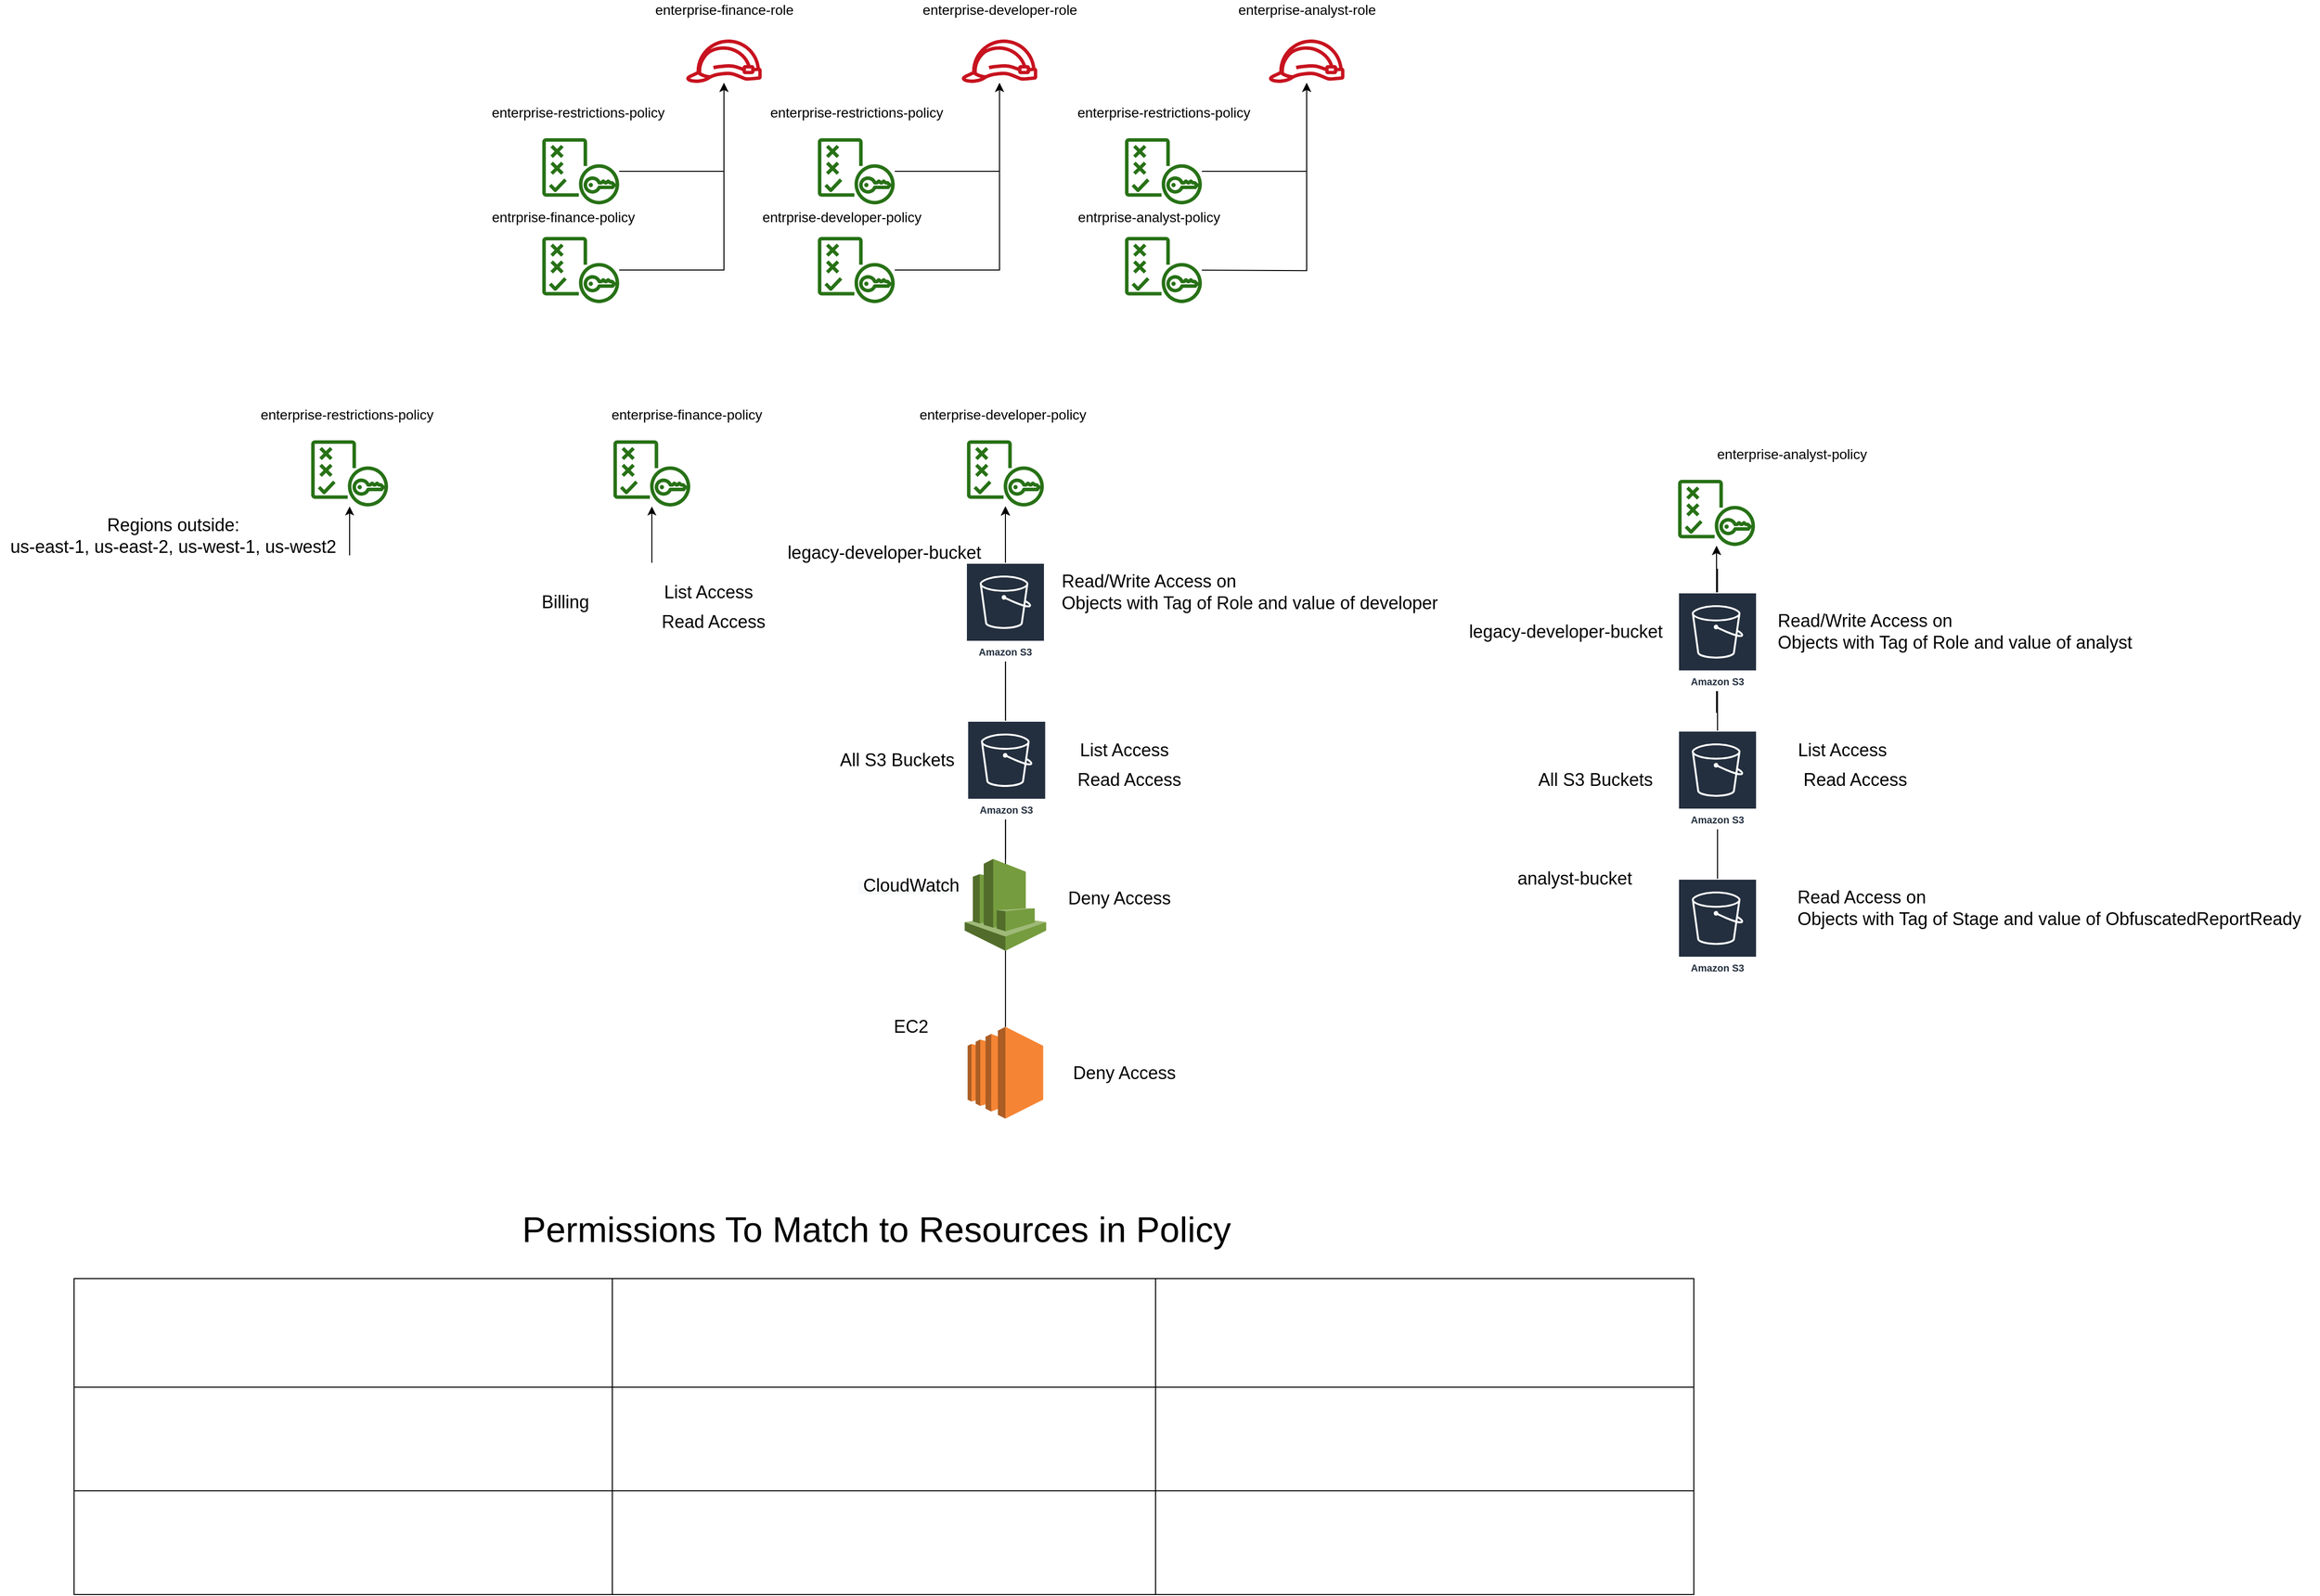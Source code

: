 <mxfile version="16.2.2" type="device"><diagram id="w5K821oeTz1awAXGshNC" name="Page-1"><mxGraphModel dx="4920" dy="1602" grid="1" gridSize="10" guides="1" tooltips="1" connect="1" arrows="1" fold="1" page="1" pageScale="1" pageWidth="850" pageHeight="1100" math="0" shadow="0"><root><mxCell id="0"/><mxCell id="1" parent="0"/><mxCell id="CtiDj0RwR12A_qyLrrcz-13" value="" style="shape=table;html=1;whiteSpace=wrap;startSize=0;container=1;collapsible=0;childLayout=tableLayout;" parent="1" vertex="1"><mxGeometry x="-1665" y="1395" width="1640" height="320" as="geometry"/></mxCell><mxCell id="CtiDj0RwR12A_qyLrrcz-18" value="" style="shape=partialRectangle;html=1;whiteSpace=wrap;collapsible=0;dropTarget=0;pointerEvents=0;fillColor=none;top=0;left=0;bottom=0;right=0;points=[[0,0.5],[1,0.5]];portConstraint=eastwest;" parent="CtiDj0RwR12A_qyLrrcz-13" vertex="1"><mxGeometry width="1640" height="110" as="geometry"/></mxCell><mxCell id="CtiDj0RwR12A_qyLrrcz-19" value="" style="shape=partialRectangle;html=1;whiteSpace=wrap;connectable=0;overflow=hidden;fillColor=none;top=0;left=0;bottom=0;right=0;" parent="CtiDj0RwR12A_qyLrrcz-18" vertex="1"><mxGeometry width="545" height="110" as="geometry"><mxRectangle width="545" height="110" as="alternateBounds"/></mxGeometry></mxCell><mxCell id="CtiDj0RwR12A_qyLrrcz-20" value="" style="shape=partialRectangle;html=1;whiteSpace=wrap;connectable=0;overflow=hidden;fillColor=none;top=0;left=0;bottom=0;right=0;" parent="CtiDj0RwR12A_qyLrrcz-18" vertex="1"><mxGeometry x="545" width="550" height="110" as="geometry"><mxRectangle width="550" height="110" as="alternateBounds"/></mxGeometry></mxCell><mxCell id="CtiDj0RwR12A_qyLrrcz-21" value="" style="shape=partialRectangle;html=1;whiteSpace=wrap;connectable=0;overflow=hidden;fillColor=none;top=0;left=0;bottom=0;right=0;" parent="CtiDj0RwR12A_qyLrrcz-18" vertex="1"><mxGeometry x="1095" width="545" height="110" as="geometry"><mxRectangle width="545" height="110" as="alternateBounds"/></mxGeometry></mxCell><mxCell id="CtiDj0RwR12A_qyLrrcz-22" value="" style="shape=partialRectangle;html=1;whiteSpace=wrap;collapsible=0;dropTarget=0;pointerEvents=0;fillColor=none;top=0;left=0;bottom=0;right=0;points=[[0,0.5],[1,0.5]];portConstraint=eastwest;" parent="CtiDj0RwR12A_qyLrrcz-13" vertex="1"><mxGeometry y="110" width="1640" height="105" as="geometry"/></mxCell><mxCell id="CtiDj0RwR12A_qyLrrcz-23" value="" style="shape=partialRectangle;html=1;whiteSpace=wrap;connectable=0;overflow=hidden;fillColor=none;top=0;left=0;bottom=0;right=0;" parent="CtiDj0RwR12A_qyLrrcz-22" vertex="1"><mxGeometry width="545" height="105" as="geometry"><mxRectangle width="545" height="105" as="alternateBounds"/></mxGeometry></mxCell><mxCell id="CtiDj0RwR12A_qyLrrcz-24" value="" style="shape=partialRectangle;html=1;whiteSpace=wrap;connectable=0;overflow=hidden;fillColor=none;top=0;left=0;bottom=0;right=0;" parent="CtiDj0RwR12A_qyLrrcz-22" vertex="1"><mxGeometry x="545" width="550" height="105" as="geometry"><mxRectangle width="550" height="105" as="alternateBounds"/></mxGeometry></mxCell><mxCell id="CtiDj0RwR12A_qyLrrcz-25" value="" style="shape=partialRectangle;html=1;whiteSpace=wrap;connectable=0;overflow=hidden;fillColor=none;top=0;left=0;bottom=0;right=0;" parent="CtiDj0RwR12A_qyLrrcz-22" vertex="1"><mxGeometry x="1095" width="545" height="105" as="geometry"><mxRectangle width="545" height="105" as="alternateBounds"/></mxGeometry></mxCell><mxCell id="CtiDj0RwR12A_qyLrrcz-14" value="" style="shape=partialRectangle;html=1;whiteSpace=wrap;collapsible=0;dropTarget=0;pointerEvents=0;fillColor=none;top=0;left=0;bottom=0;right=0;points=[[0,0.5],[1,0.5]];portConstraint=eastwest;" parent="CtiDj0RwR12A_qyLrrcz-13" vertex="1"><mxGeometry y="215" width="1640" height="105" as="geometry"/></mxCell><mxCell id="CtiDj0RwR12A_qyLrrcz-15" value="" style="shape=partialRectangle;html=1;whiteSpace=wrap;connectable=0;overflow=hidden;fillColor=none;top=0;left=0;bottom=0;right=0;" parent="CtiDj0RwR12A_qyLrrcz-14" vertex="1"><mxGeometry width="545" height="105" as="geometry"><mxRectangle width="545" height="105" as="alternateBounds"/></mxGeometry></mxCell><mxCell id="CtiDj0RwR12A_qyLrrcz-16" value="" style="shape=partialRectangle;html=1;whiteSpace=wrap;connectable=0;overflow=hidden;fillColor=none;top=0;left=0;bottom=0;right=0;" parent="CtiDj0RwR12A_qyLrrcz-14" vertex="1"><mxGeometry x="545" width="550" height="105" as="geometry"><mxRectangle width="550" height="105" as="alternateBounds"/></mxGeometry></mxCell><mxCell id="CtiDj0RwR12A_qyLrrcz-17" value="" style="shape=partialRectangle;html=1;whiteSpace=wrap;connectable=0;overflow=hidden;fillColor=none;top=0;left=0;bottom=0;right=0;" parent="CtiDj0RwR12A_qyLrrcz-14" vertex="1"><mxGeometry x="1095" width="545" height="105" as="geometry"><mxRectangle width="545" height="105" as="alternateBounds"/></mxGeometry></mxCell><mxCell id="ErIYv4OMnf4zSdU8zCp9-1" value="" style="outlineConnect=0;fontColor=#232F3E;gradientColor=none;fillColor=#C7131F;strokeColor=none;dashed=0;verticalLabelPosition=bottom;verticalAlign=top;align=center;html=1;fontSize=12;fontStyle=0;aspect=fixed;pointerEvents=1;shape=mxgraph.aws4.role;" parent="1" vertex="1"><mxGeometry x="-1046" y="140" width="78" height="44" as="geometry"/></mxCell><mxCell id="ErIYv4OMnf4zSdU8zCp9-23" style="edgeStyle=orthogonalEdgeStyle;rounded=0;orthogonalLoop=1;jettySize=auto;html=1;" parent="1" source="ErIYv4OMnf4zSdU8zCp9-4" target="ErIYv4OMnf4zSdU8zCp9-1" edge="1"><mxGeometry relative="1" as="geometry"><mxPoint x="-1007" y="200" as="targetPoint"/></mxGeometry></mxCell><mxCell id="ErIYv4OMnf4zSdU8zCp9-4" value="" style="outlineConnect=0;fontColor=#232F3E;gradientColor=none;fillColor=#277116;strokeColor=none;dashed=0;verticalLabelPosition=bottom;verticalAlign=top;align=center;html=1;fontSize=12;fontStyle=0;aspect=fixed;pointerEvents=1;shape=mxgraph.aws4.policy;" parent="1" vertex="1"><mxGeometry x="-1191" y="340" width="78" height="67" as="geometry"/></mxCell><mxCell id="ErIYv4OMnf4zSdU8zCp9-21" style="edgeStyle=orthogonalEdgeStyle;rounded=0;orthogonalLoop=1;jettySize=auto;html=1;" parent="1" source="ErIYv4OMnf4zSdU8zCp9-7" target="ErIYv4OMnf4zSdU8zCp9-1" edge="1"><mxGeometry relative="1" as="geometry"/></mxCell><mxCell id="ErIYv4OMnf4zSdU8zCp9-7" value="" style="outlineConnect=0;fontColor=#232F3E;gradientColor=none;fillColor=#277116;strokeColor=none;dashed=0;verticalLabelPosition=bottom;verticalAlign=top;align=center;html=1;fontSize=12;fontStyle=0;aspect=fixed;pointerEvents=1;shape=mxgraph.aws4.policy;" parent="1" vertex="1"><mxGeometry x="-1191" y="240" width="78" height="67" as="geometry"/></mxCell><mxCell id="ErIYv4OMnf4zSdU8zCp9-12" value="&lt;font style=&quot;font-size: 14px&quot;&gt;entrprise-finance-policy&lt;/font&gt;" style="text;html=1;align=center;verticalAlign=middle;resizable=0;points=[];autosize=1;" parent="1" vertex="1"><mxGeometry x="-1250" y="310" width="160" height="20" as="geometry"/></mxCell><mxCell id="ErIYv4OMnf4zSdU8zCp9-18" value="&lt;span style=&quot;font-size: 14px&quot;&gt;enterprise-restrictions-policy&lt;/span&gt;" style="text;html=1;align=center;verticalAlign=middle;resizable=0;points=[];autosize=1;" parent="1" vertex="1"><mxGeometry x="-1250" y="204" width="190" height="20" as="geometry"/></mxCell><mxCell id="ErIYv4OMnf4zSdU8zCp9-24" value="&lt;span style=&quot;font-size: 14px&quot;&gt;enterprise-finance-role&lt;/span&gt;" style="text;html=1;align=center;verticalAlign=middle;resizable=0;points=[];autosize=1;" parent="1" vertex="1"><mxGeometry x="-1087" y="100" width="160" height="20" as="geometry"/></mxCell><mxCell id="ErIYv4OMnf4zSdU8zCp9-25" value="" style="outlineConnect=0;fontColor=#232F3E;gradientColor=none;fillColor=#C7131F;strokeColor=none;dashed=0;verticalLabelPosition=bottom;verticalAlign=top;align=center;html=1;fontSize=12;fontStyle=0;aspect=fixed;pointerEvents=1;shape=mxgraph.aws4.role;" parent="1" vertex="1"><mxGeometry x="-767" y="140" width="78" height="44" as="geometry"/></mxCell><mxCell id="ErIYv4OMnf4zSdU8zCp9-26" style="edgeStyle=orthogonalEdgeStyle;rounded=0;orthogonalLoop=1;jettySize=auto;html=1;" parent="1" source="ErIYv4OMnf4zSdU8zCp9-27" target="ErIYv4OMnf4zSdU8zCp9-25" edge="1"><mxGeometry relative="1" as="geometry"><mxPoint x="-728" y="200" as="targetPoint"/></mxGeometry></mxCell><mxCell id="ErIYv4OMnf4zSdU8zCp9-27" value="" style="outlineConnect=0;fontColor=#232F3E;gradientColor=none;fillColor=#277116;strokeColor=none;dashed=0;verticalLabelPosition=bottom;verticalAlign=top;align=center;html=1;fontSize=12;fontStyle=0;aspect=fixed;pointerEvents=1;shape=mxgraph.aws4.policy;" parent="1" vertex="1"><mxGeometry x="-912" y="340" width="78" height="67" as="geometry"/></mxCell><mxCell id="ErIYv4OMnf4zSdU8zCp9-28" style="edgeStyle=orthogonalEdgeStyle;rounded=0;orthogonalLoop=1;jettySize=auto;html=1;" parent="1" source="ErIYv4OMnf4zSdU8zCp9-29" target="ErIYv4OMnf4zSdU8zCp9-25" edge="1"><mxGeometry relative="1" as="geometry"/></mxCell><mxCell id="ErIYv4OMnf4zSdU8zCp9-29" value="" style="outlineConnect=0;fontColor=#232F3E;gradientColor=none;fillColor=#277116;strokeColor=none;dashed=0;verticalLabelPosition=bottom;verticalAlign=top;align=center;html=1;fontSize=12;fontStyle=0;aspect=fixed;pointerEvents=1;shape=mxgraph.aws4.policy;" parent="1" vertex="1"><mxGeometry x="-912" y="240" width="78" height="67" as="geometry"/></mxCell><mxCell id="ErIYv4OMnf4zSdU8zCp9-30" value="&lt;font style=&quot;font-size: 14px&quot;&gt;entrprise-developer-policy&lt;/font&gt;" style="text;html=1;align=center;verticalAlign=middle;resizable=0;points=[];autosize=1;" parent="1" vertex="1"><mxGeometry x="-978" y="310" width="180" height="20" as="geometry"/></mxCell><mxCell id="ErIYv4OMnf4zSdU8zCp9-31" value="&lt;span style=&quot;font-size: 14px&quot;&gt;enterprise-restrictions-policy&lt;/span&gt;" style="text;html=1;align=center;verticalAlign=middle;resizable=0;points=[];autosize=1;" parent="1" vertex="1"><mxGeometry x="-968" y="204" width="190" height="20" as="geometry"/></mxCell><mxCell id="ErIYv4OMnf4zSdU8zCp9-32" value="&lt;span style=&quot;font-size: 14px&quot;&gt;enterprise-developer-role&lt;/span&gt;" style="text;html=1;align=center;verticalAlign=middle;resizable=0;points=[];autosize=1;" parent="1" vertex="1"><mxGeometry x="-813" y="100" width="170" height="20" as="geometry"/></mxCell><mxCell id="ErIYv4OMnf4zSdU8zCp9-33" value="" style="outlineConnect=0;fontColor=#232F3E;gradientColor=none;fillColor=#C7131F;strokeColor=none;dashed=0;verticalLabelPosition=bottom;verticalAlign=top;align=center;html=1;fontSize=12;fontStyle=0;aspect=fixed;pointerEvents=1;shape=mxgraph.aws4.role;" parent="1" vertex="1"><mxGeometry x="-456" y="140" width="78" height="44" as="geometry"/></mxCell><mxCell id="ErIYv4OMnf4zSdU8zCp9-34" style="edgeStyle=orthogonalEdgeStyle;rounded=0;orthogonalLoop=1;jettySize=auto;html=1;" parent="1" target="ErIYv4OMnf4zSdU8zCp9-33" edge="1"><mxGeometry relative="1" as="geometry"><mxPoint x="-417" y="200" as="targetPoint"/><mxPoint x="-523.167" y="373.571" as="sourcePoint"/></mxGeometry></mxCell><mxCell id="ErIYv4OMnf4zSdU8zCp9-35" style="edgeStyle=orthogonalEdgeStyle;rounded=0;orthogonalLoop=1;jettySize=auto;html=1;" parent="1" source="ErIYv4OMnf4zSdU8zCp9-36" target="ErIYv4OMnf4zSdU8zCp9-33" edge="1"><mxGeometry relative="1" as="geometry"/></mxCell><mxCell id="ErIYv4OMnf4zSdU8zCp9-36" value="" style="outlineConnect=0;fontColor=#232F3E;gradientColor=none;fillColor=#277116;strokeColor=none;dashed=0;verticalLabelPosition=bottom;verticalAlign=top;align=center;html=1;fontSize=12;fontStyle=0;aspect=fixed;pointerEvents=1;shape=mxgraph.aws4.policy;" parent="1" vertex="1"><mxGeometry x="-601" y="240" width="78" height="67" as="geometry"/></mxCell><mxCell id="ErIYv4OMnf4zSdU8zCp9-37" value="&lt;font style=&quot;font-size: 14px&quot;&gt;entrprise-analyst-policy&lt;/font&gt;" style="text;html=1;align=center;verticalAlign=middle;resizable=0;points=[];autosize=1;" parent="1" vertex="1"><mxGeometry x="-657" y="310" width="160" height="20" as="geometry"/></mxCell><mxCell id="ErIYv4OMnf4zSdU8zCp9-38" value="&lt;span style=&quot;font-size: 14px&quot;&gt;enterprise-restrictions-policy&lt;/span&gt;" style="text;html=1;align=center;verticalAlign=middle;resizable=0;points=[];autosize=1;" parent="1" vertex="1"><mxGeometry x="-657" y="204" width="190" height="20" as="geometry"/></mxCell><mxCell id="ErIYv4OMnf4zSdU8zCp9-39" value="&lt;span style=&quot;font-size: 14px&quot;&gt;enterprise-analyst-role&lt;/span&gt;" style="text;html=1;align=center;verticalAlign=middle;resizable=0;points=[];autosize=1;" parent="1" vertex="1"><mxGeometry x="-492" y="100" width="150" height="20" as="geometry"/></mxCell><mxCell id="ErIYv4OMnf4zSdU8zCp9-40" value="" style="outlineConnect=0;fontColor=#232F3E;gradientColor=none;fillColor=#277116;strokeColor=none;dashed=0;verticalLabelPosition=bottom;verticalAlign=top;align=center;html=1;fontSize=12;fontStyle=0;aspect=fixed;pointerEvents=1;shape=mxgraph.aws4.policy;" parent="1" vertex="1"><mxGeometry x="-601" y="340" width="78" height="67" as="geometry"/></mxCell><mxCell id="ErIYv4OMnf4zSdU8zCp9-41" value="" style="outlineConnect=0;fontColor=#232F3E;gradientColor=none;fillColor=#277116;strokeColor=none;dashed=0;verticalLabelPosition=bottom;verticalAlign=top;align=center;html=1;fontSize=12;fontStyle=0;aspect=fixed;pointerEvents=1;shape=mxgraph.aws4.policy;" parent="1" vertex="1"><mxGeometry x="-1425" y="546" width="78" height="67" as="geometry"/></mxCell><mxCell id="ErIYv4OMnf4zSdU8zCp9-42" value="&lt;span style=&quot;font-size: 14px&quot;&gt;enterprise-restrictions-policy&lt;/span&gt;" style="text;html=1;align=center;verticalAlign=middle;resizable=0;points=[];autosize=1;" parent="1" vertex="1"><mxGeometry x="-1484" y="510" width="190" height="20" as="geometry"/></mxCell><mxCell id="ErIYv4OMnf4zSdU8zCp9-45" value="" style="outlineConnect=0;fontColor=#232F3E;gradientColor=none;fillColor=#277116;strokeColor=none;dashed=0;verticalLabelPosition=bottom;verticalAlign=top;align=center;html=1;fontSize=12;fontStyle=0;aspect=fixed;pointerEvents=1;shape=mxgraph.aws4.policy;" parent="1" vertex="1"><mxGeometry x="-1119" y="546" width="78" height="67" as="geometry"/></mxCell><mxCell id="ErIYv4OMnf4zSdU8zCp9-46" value="&lt;span style=&quot;font-size: 14px&quot;&gt;enterprise-finance-policy&lt;/span&gt;" style="text;html=1;align=center;verticalAlign=middle;resizable=0;points=[];autosize=1;" parent="1" vertex="1"><mxGeometry x="-1130" y="510" width="170" height="20" as="geometry"/></mxCell><mxCell id="ErIYv4OMnf4zSdU8zCp9-47" value="" style="outlineConnect=0;fontColor=#232F3E;gradientColor=none;fillColor=#277116;strokeColor=none;dashed=0;verticalLabelPosition=bottom;verticalAlign=top;align=center;html=1;fontSize=12;fontStyle=0;aspect=fixed;pointerEvents=1;shape=mxgraph.aws4.policy;" parent="1" vertex="1"><mxGeometry x="-761" y="546" width="78" height="67" as="geometry"/></mxCell><mxCell id="ErIYv4OMnf4zSdU8zCp9-48" value="&lt;span style=&quot;font-size: 14px&quot;&gt;enterprise-developer-policy&lt;/span&gt;" style="text;html=1;align=center;verticalAlign=middle;resizable=0;points=[];autosize=1;" parent="1" vertex="1"><mxGeometry x="-815" y="510" width="180" height="20" as="geometry"/></mxCell><mxCell id="ErIYv4OMnf4zSdU8zCp9-49" value="" style="outlineConnect=0;fontColor=#232F3E;gradientColor=none;fillColor=#277116;strokeColor=none;dashed=0;verticalLabelPosition=bottom;verticalAlign=top;align=center;html=1;fontSize=12;fontStyle=0;aspect=fixed;pointerEvents=1;shape=mxgraph.aws4.policy;" parent="1" vertex="1"><mxGeometry x="-41" y="586" width="78" height="67" as="geometry"/></mxCell><mxCell id="ErIYv4OMnf4zSdU8zCp9-50" value="&lt;span style=&quot;font-size: 14px&quot;&gt;enterprise-analyst-policy&lt;/span&gt;" style="text;html=1;align=center;verticalAlign=middle;resizable=0;points=[];autosize=1;" parent="1" vertex="1"><mxGeometry x="-11" y="550" width="170" height="20" as="geometry"/></mxCell><mxCell id="ErIYv4OMnf4zSdU8zCp9-58" style="edgeStyle=orthogonalEdgeStyle;rounded=0;orthogonalLoop=1;jettySize=auto;html=1;" parent="1" source="ErIYv4OMnf4zSdU8zCp9-55" target="ErIYv4OMnf4zSdU8zCp9-45" edge="1"><mxGeometry relative="1" as="geometry"/></mxCell><mxCell id="ErIYv4OMnf4zSdU8zCp9-55" value="" style="shape=image;html=1;verticalAlign=top;verticalLabelPosition=bottom;labelBackgroundColor=#ffffff;imageAspect=0;aspect=fixed;image=https://cdn0.iconfinder.com/data/icons/duesseldorf/32/invoice.png" parent="1" vertex="1"><mxGeometry x="-1122" y="670" width="84" height="84" as="geometry"/></mxCell><mxCell id="ErIYv4OMnf4zSdU8zCp9-60" value="&lt;font style=&quot;font-size: 18px&quot;&gt;Billing&lt;/font&gt;" style="text;html=1;align=center;verticalAlign=middle;resizable=0;points=[];autosize=1;" parent="1" vertex="1"><mxGeometry x="-1198" y="700" width="60" height="20" as="geometry"/></mxCell><mxCell id="ErIYv4OMnf4zSdU8zCp9-63" style="edgeStyle=orthogonalEdgeStyle;rounded=0;orthogonalLoop=1;jettySize=auto;html=1;" parent="1" source="ErIYv4OMnf4zSdU8zCp9-62" target="ErIYv4OMnf4zSdU8zCp9-47" edge="1"><mxGeometry relative="1" as="geometry"/></mxCell><mxCell id="ErIYv4OMnf4zSdU8zCp9-64" value="&lt;font style=&quot;font-size: 18px&quot;&gt;Read/Write Access on &lt;br&gt;Objects with Tag of Role and value of developer&lt;/font&gt;" style="text;html=1;align=left;verticalAlign=middle;resizable=0;points=[];autosize=1;" parent="1" vertex="1"><mxGeometry x="-667" y="680" width="400" height="40" as="geometry"/></mxCell><mxCell id="ErIYv4OMnf4zSdU8zCp9-66" style="edgeStyle=orthogonalEdgeStyle;rounded=0;orthogonalLoop=1;jettySize=auto;html=1;" parent="1" source="ErIYv4OMnf4zSdU8zCp9-65" target="ErIYv4OMnf4zSdU8zCp9-47" edge="1"><mxGeometry relative="1" as="geometry"><mxPoint x="-722" y="620" as="targetPoint"/></mxGeometry></mxCell><mxCell id="ErIYv4OMnf4zSdU8zCp9-68" value="&lt;font style=&quot;font-size: 18px&quot;&gt;Read Access&lt;/font&gt;" style="text;html=1;align=center;verticalAlign=middle;resizable=0;points=[];autosize=1;" parent="1" vertex="1"><mxGeometry x="-1078" y="720" width="120" height="20" as="geometry"/></mxCell><mxCell id="ErIYv4OMnf4zSdU8zCp9-74" style="edgeStyle=orthogonalEdgeStyle;rounded=0;orthogonalLoop=1;jettySize=auto;html=1;" parent="1" source="ErIYv4OMnf4zSdU8zCp9-65" target="ErIYv4OMnf4zSdU8zCp9-47" edge="1"><mxGeometry relative="1" as="geometry"><mxPoint x="-722" y="990" as="sourcePoint"/></mxGeometry></mxCell><mxCell id="ErIYv4OMnf4zSdU8zCp9-97" style="edgeStyle=orthogonalEdgeStyle;rounded=0;orthogonalLoop=1;jettySize=auto;html=1;" parent="1" source="ErIYv4OMnf4zSdU8zCp9-69" target="ErIYv4OMnf4zSdU8zCp9-47" edge="1"><mxGeometry relative="1" as="geometry"><mxPoint x="-722" y="620" as="targetPoint"/></mxGeometry></mxCell><mxCell id="ErIYv4OMnf4zSdU8zCp9-69" value="" style="outlineConnect=0;dashed=0;verticalLabelPosition=bottom;verticalAlign=top;align=center;html=1;shape=mxgraph.aws3.ec2;fillColor=#F58534;gradientColor=none;" parent="1" vertex="1"><mxGeometry x="-760.25" y="1140" width="76.5" height="93" as="geometry"/></mxCell><mxCell id="ErIYv4OMnf4zSdU8zCp9-62" value="Amazon S3" style="outlineConnect=0;fontColor=#232F3E;gradientColor=none;strokeColor=#ffffff;fillColor=#232F3E;dashed=0;verticalLabelPosition=middle;verticalAlign=bottom;align=center;html=1;whiteSpace=wrap;fontSize=10;fontStyle=1;spacing=3;shape=mxgraph.aws4.productIcon;prIcon=mxgraph.aws4.s3;" parent="1" vertex="1"><mxGeometry x="-762" y="670" width="80" height="100" as="geometry"/></mxCell><mxCell id="ErIYv4OMnf4zSdU8zCp9-77" style="edgeStyle=orthogonalEdgeStyle;rounded=0;orthogonalLoop=1;jettySize=auto;html=1;" parent="1" source="ErIYv4OMnf4zSdU8zCp9-75" target="ErIYv4OMnf4zSdU8zCp9-41" edge="1"><mxGeometry relative="1" as="geometry"/></mxCell><mxCell id="ErIYv4OMnf4zSdU8zCp9-75" value="" style="shape=image;html=1;verticalAlign=top;verticalLabelPosition=bottom;labelBackgroundColor=#ffffff;imageAspect=0;aspect=fixed;image=https://cdn1.iconfinder.com/data/icons/ui-essentials-14/32/UI_Essentials_deny-128.png" parent="1" vertex="1"><mxGeometry x="-1435.5" y="662.5" width="99" height="99" as="geometry"/></mxCell><mxCell id="ErIYv4OMnf4zSdU8zCp9-76" value="&lt;font style=&quot;font-size: 18px&quot;&gt;Regions outside:&lt;br&gt;us-east-1, us-east-2, us-west-1, us-west2&lt;/font&gt;" style="text;html=1;align=center;verticalAlign=middle;resizable=0;points=[];autosize=1;" parent="1" vertex="1"><mxGeometry x="-1740" y="622.5" width="350" height="40" as="geometry"/></mxCell><mxCell id="ErIYv4OMnf4zSdU8zCp9-83" style="edgeStyle=orthogonalEdgeStyle;rounded=0;orthogonalLoop=1;jettySize=auto;html=1;" parent="1" source="ErIYv4OMnf4zSdU8zCp9-81" target="ErIYv4OMnf4zSdU8zCp9-49" edge="1"><mxGeometry relative="1" as="geometry"/></mxCell><mxCell id="ErIYv4OMnf4zSdU8zCp9-82" value="&lt;font style=&quot;font-size: 18px&quot;&gt;Read/Write Access on &lt;br&gt;Objects with Tag of Role and value of analyst&lt;/font&gt;" style="text;html=1;align=left;verticalAlign=middle;resizable=0;points=[];autosize=1;" parent="1" vertex="1"><mxGeometry x="58" y="720" width="370" height="40" as="geometry"/></mxCell><mxCell id="ErIYv4OMnf4zSdU8zCp9-84" value="&lt;font style=&quot;font-size: 18px&quot;&gt;legacy-developer-bucket&lt;/font&gt;" style="text;html=1;align=center;verticalAlign=middle;resizable=0;points=[];autosize=1;" parent="1" vertex="1"><mxGeometry x="-950" y="650" width="210" height="20" as="geometry"/></mxCell><mxCell id="ErIYv4OMnf4zSdU8zCp9-87" style="edgeStyle=orthogonalEdgeStyle;rounded=0;orthogonalLoop=1;jettySize=auto;html=1;" parent="1" source="ErIYv4OMnf4zSdU8zCp9-86" target="ErIYv4OMnf4zSdU8zCp9-49" edge="1"><mxGeometry relative="1" as="geometry"/></mxCell><mxCell id="ErIYv4OMnf4zSdU8zCp9-88" value="&lt;font style=&quot;font-size: 18px&quot;&gt;List Access&lt;/font&gt;" style="text;html=1;align=center;verticalAlign=middle;resizable=0;points=[];autosize=1;" parent="1" vertex="1"><mxGeometry x="-657" y="850" width="110" height="20" as="geometry"/></mxCell><mxCell id="ErIYv4OMnf4zSdU8zCp9-91" style="edgeStyle=orthogonalEdgeStyle;rounded=0;orthogonalLoop=1;jettySize=auto;html=1;" parent="1" source="ErIYv4OMnf4zSdU8zCp9-89" target="ErIYv4OMnf4zSdU8zCp9-49" edge="1"><mxGeometry relative="1" as="geometry"/></mxCell><mxCell id="ErIYv4OMnf4zSdU8zCp9-89" value="Amazon S3" style="outlineConnect=0;fontColor=#232F3E;gradientColor=none;strokeColor=#ffffff;fillColor=#232F3E;dashed=0;verticalLabelPosition=middle;verticalAlign=bottom;align=center;html=1;whiteSpace=wrap;fontSize=10;fontStyle=1;spacing=3;shape=mxgraph.aws4.productIcon;prIcon=mxgraph.aws4.s3;" parent="1" vertex="1"><mxGeometry x="-41" y="990" width="80" height="100" as="geometry"/></mxCell><mxCell id="ErIYv4OMnf4zSdU8zCp9-86" value="Amazon S3" style="outlineConnect=0;fontColor=#232F3E;gradientColor=none;strokeColor=#ffffff;fillColor=#232F3E;dashed=0;verticalLabelPosition=middle;verticalAlign=bottom;align=center;html=1;whiteSpace=wrap;fontSize=10;fontStyle=1;spacing=3;shape=mxgraph.aws4.productIcon;prIcon=mxgraph.aws4.s3;" parent="1" vertex="1"><mxGeometry x="-41" y="840" width="80" height="100" as="geometry"/></mxCell><mxCell id="ErIYv4OMnf4zSdU8zCp9-92" value="&lt;font style=&quot;font-size: 18px&quot;&gt;Read Access on &lt;br&gt;Objects with Tag of Stage and value of&amp;nbsp;ObfuscatedReportReady&lt;/font&gt;" style="text;html=1;align=left;verticalAlign=middle;resizable=0;points=[];autosize=1;" parent="1" vertex="1"><mxGeometry x="78" y="1000" width="530" height="40" as="geometry"/></mxCell><mxCell id="ErIYv4OMnf4zSdU8zCp9-94" value="&lt;font style=&quot;font-size: 18px&quot;&gt;All S3 Buckets&lt;/font&gt;" style="text;html=1;align=center;verticalAlign=middle;resizable=0;points=[];autosize=1;" parent="1" vertex="1"><mxGeometry x="-897" y="860" width="130" height="20" as="geometry"/></mxCell><mxCell id="ErIYv4OMnf4zSdU8zCp9-95" value="Amazon S3" style="outlineConnect=0;fontColor=#232F3E;gradientColor=none;strokeColor=#ffffff;fillColor=#232F3E;dashed=0;verticalLabelPosition=middle;verticalAlign=bottom;align=center;html=1;whiteSpace=wrap;fontSize=10;fontStyle=1;spacing=3;shape=mxgraph.aws4.productIcon;prIcon=mxgraph.aws4.s3;" parent="1" vertex="1"><mxGeometry x="-760.75" y="830" width="80" height="100" as="geometry"/></mxCell><mxCell id="ErIYv4OMnf4zSdU8zCp9-65" value="" style="outlineConnect=0;dashed=0;verticalLabelPosition=bottom;verticalAlign=top;align=center;html=1;shape=mxgraph.aws3.cloudwatch;fillColor=#759C3E;gradientColor=none;" parent="1" vertex="1"><mxGeometry x="-763.25" y="970" width="82.5" height="93" as="geometry"/></mxCell><mxCell id="ErIYv4OMnf4zSdU8zCp9-81" value="Amazon S3" style="outlineConnect=0;fontColor=#232F3E;gradientColor=none;strokeColor=#ffffff;fillColor=#232F3E;dashed=0;verticalLabelPosition=middle;verticalAlign=bottom;align=center;html=1;whiteSpace=wrap;fontSize=10;fontStyle=1;spacing=3;shape=mxgraph.aws4.productIcon;prIcon=mxgraph.aws4.s3;" parent="1" vertex="1"><mxGeometry x="-41" y="700" width="80" height="100" as="geometry"/></mxCell><mxCell id="CtiDj0RwR12A_qyLrrcz-1" value="&lt;span style=&quot;color: rgb(0 , 0 , 0) ; font-family: &amp;#34;helvetica&amp;#34; ; font-style: normal ; font-weight: 400 ; letter-spacing: normal ; text-align: center ; text-indent: 0px ; text-transform: none ; word-spacing: 0px ; background-color: rgb(248 , 249 , 250) ; display: inline ; float: none&quot;&gt;&lt;font style=&quot;font-size: 18px&quot;&gt;&amp;nbsp;CloudWatch&lt;/font&gt;&lt;/span&gt;" style="text;whiteSpace=wrap;html=1;" parent="1" vertex="1"><mxGeometry x="-873.25" y="980" width="110" height="30" as="geometry"/></mxCell><mxCell id="CtiDj0RwR12A_qyLrrcz-2" value="&lt;font style=&quot;font-size: 18px&quot;&gt;EC2&lt;/font&gt;" style="text;html=1;align=center;verticalAlign=middle;resizable=0;points=[];autosize=1;" parent="1" vertex="1"><mxGeometry x="-843.25" y="1130" width="50" height="20" as="geometry"/></mxCell><mxCell id="CtiDj0RwR12A_qyLrrcz-3" value="&lt;font style=&quot;font-size: 18px&quot;&gt;analyst-bucket&lt;/font&gt;" style="text;html=1;align=center;verticalAlign=middle;resizable=0;points=[];autosize=1;" parent="1" vertex="1"><mxGeometry x="-211" y="980" width="130" height="20" as="geometry"/></mxCell><mxCell id="CtiDj0RwR12A_qyLrrcz-4" value="&lt;font style=&quot;font-size: 18px&quot;&gt;Read Access&lt;/font&gt;" style="text;html=1;align=center;verticalAlign=middle;resizable=0;points=[];autosize=1;" parent="1" vertex="1"><mxGeometry x="78" y="880" width="120" height="20" as="geometry"/></mxCell><mxCell id="CtiDj0RwR12A_qyLrrcz-5" value="&lt;font style=&quot;font-size: 18px&quot;&gt;legacy-developer-bucket&lt;/font&gt;" style="text;html=1;align=center;verticalAlign=middle;resizable=0;points=[];autosize=1;" parent="1" vertex="1"><mxGeometry x="-260" y="730" width="210" height="20" as="geometry"/></mxCell><mxCell id="CtiDj0RwR12A_qyLrrcz-6" value="&lt;font style=&quot;font-size: 18px&quot;&gt;Deny Access&lt;/font&gt;" style="text;html=1;align=center;verticalAlign=middle;resizable=0;points=[];autosize=1;" parent="1" vertex="1"><mxGeometry x="-662" y="1176.5" width="120" height="20" as="geometry"/></mxCell><mxCell id="CtiDj0RwR12A_qyLrrcz-7" value="&lt;font style=&quot;font-size: 18px&quot;&gt;All S3 Buckets&lt;/font&gt;" style="text;html=1;align=center;verticalAlign=middle;resizable=0;points=[];autosize=1;" parent="1" vertex="1"><mxGeometry x="-190" y="880" width="130" height="20" as="geometry"/></mxCell><mxCell id="CtiDj0RwR12A_qyLrrcz-8" value="&lt;font style=&quot;font-size: 18px&quot;&gt;Read Access&lt;/font&gt;" style="text;html=1;align=center;verticalAlign=middle;resizable=0;points=[];autosize=1;" parent="1" vertex="1"><mxGeometry x="-657" y="880" width="120" height="20" as="geometry"/></mxCell><mxCell id="CtiDj0RwR12A_qyLrrcz-11" value="&lt;font style=&quot;font-size: 18px&quot;&gt;List Access&lt;/font&gt;" style="text;html=1;align=center;verticalAlign=middle;resizable=0;points=[];autosize=1;" parent="1" vertex="1"><mxGeometry x="-1078" y="690" width="110" height="20" as="geometry"/></mxCell><mxCell id="CtiDj0RwR12A_qyLrrcz-12" value="&lt;font style=&quot;font-size: 36px&quot;&gt;Permissions To Match to Resources in Policy&lt;/font&gt;" style="text;html=1;align=center;verticalAlign=middle;resizable=0;points=[];autosize=1;strokeColor=none;" parent="1" vertex="1"><mxGeometry x="-1218" y="1330" width="730" height="30" as="geometry"/></mxCell><mxCell id="5NsibJIjKu_HtdITyhEL-1" value="&lt;font style=&quot;font-size: 18px&quot;&gt;Deny Access&lt;/font&gt;" style="text;html=1;align=center;verticalAlign=middle;resizable=0;points=[];autosize=1;" vertex="1" parent="1"><mxGeometry x="-667" y="1000" width="120" height="20" as="geometry"/></mxCell><mxCell id="5NsibJIjKu_HtdITyhEL-3" value="&lt;font style=&quot;font-size: 18px&quot;&gt;List Access&lt;/font&gt;" style="text;html=1;align=center;verticalAlign=middle;resizable=0;points=[];autosize=1;" vertex="1" parent="1"><mxGeometry x="70" y="850" width="110" height="20" as="geometry"/></mxCell></root></mxGraphModel></diagram></mxfile>